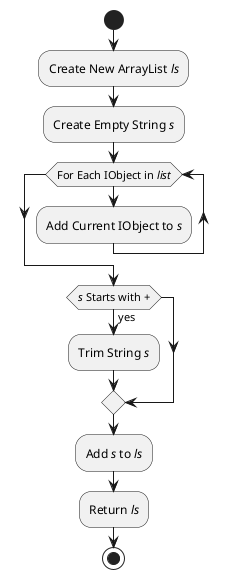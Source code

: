 @startuml
start
:Create New ArrayList //ls//;
:Create Empty String //s//;
while(For Each IObject in //list//)
:Add Current IObject to //s//;
endwhile
if(//s// Starts with +) then (yes)
:Trim String //s//;
endif
:Add //s// to //ls//;
:Return //ls//;
stop
@enduml